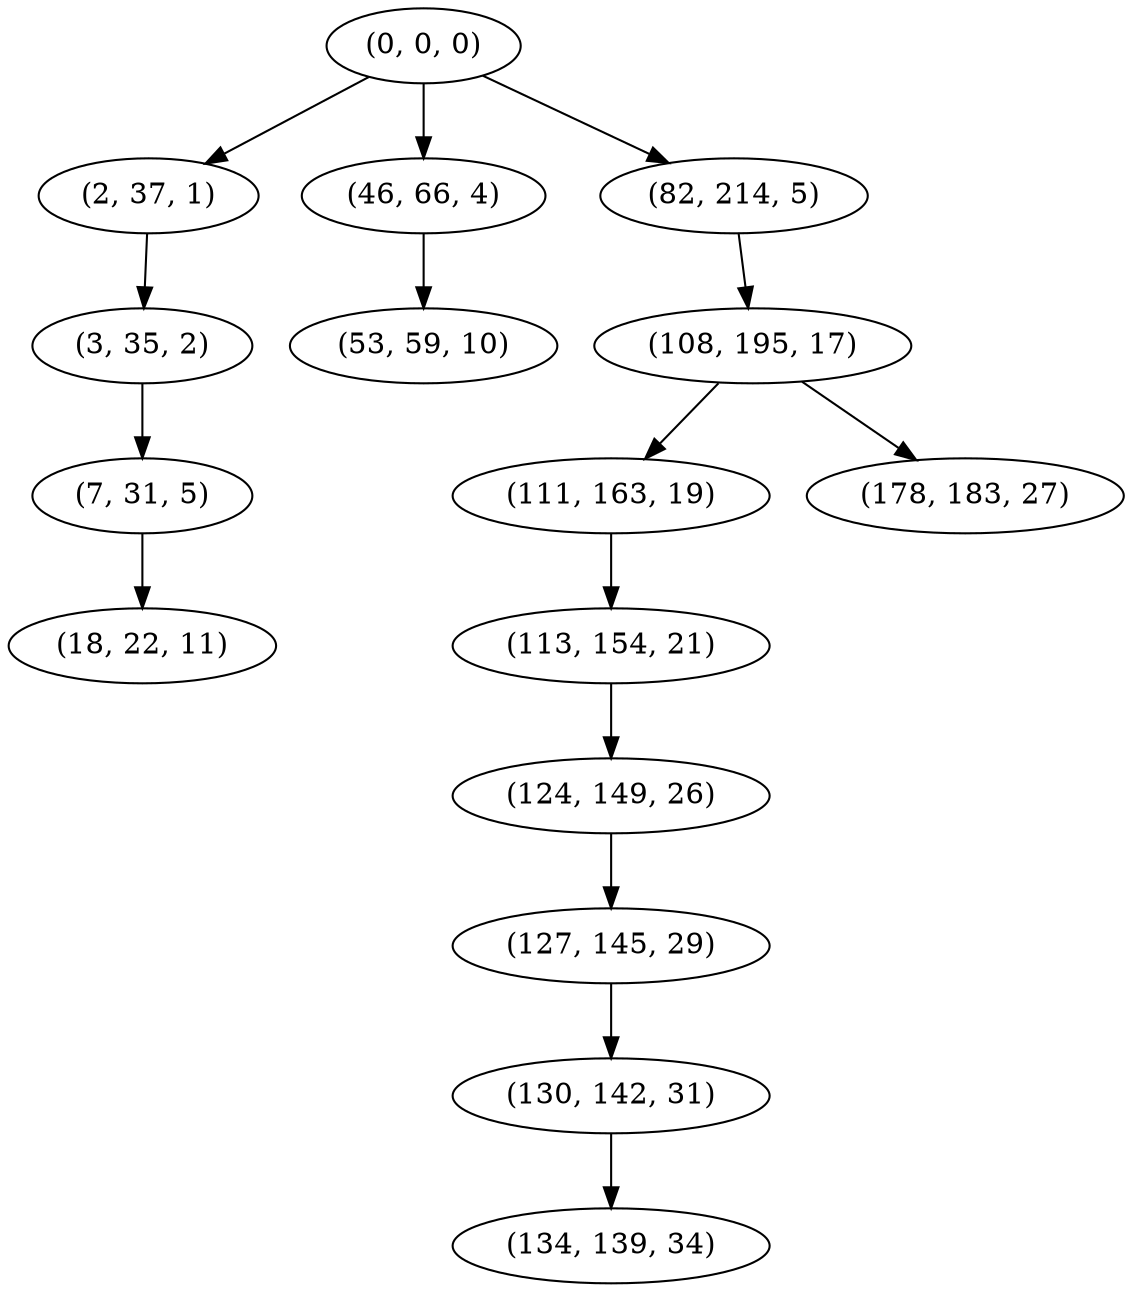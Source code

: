 digraph tree {
    "(0, 0, 0)";
    "(2, 37, 1)";
    "(3, 35, 2)";
    "(7, 31, 5)";
    "(18, 22, 11)";
    "(46, 66, 4)";
    "(53, 59, 10)";
    "(82, 214, 5)";
    "(108, 195, 17)";
    "(111, 163, 19)";
    "(113, 154, 21)";
    "(124, 149, 26)";
    "(127, 145, 29)";
    "(130, 142, 31)";
    "(134, 139, 34)";
    "(178, 183, 27)";
    "(0, 0, 0)" -> "(2, 37, 1)";
    "(0, 0, 0)" -> "(46, 66, 4)";
    "(0, 0, 0)" -> "(82, 214, 5)";
    "(2, 37, 1)" -> "(3, 35, 2)";
    "(3, 35, 2)" -> "(7, 31, 5)";
    "(7, 31, 5)" -> "(18, 22, 11)";
    "(46, 66, 4)" -> "(53, 59, 10)";
    "(82, 214, 5)" -> "(108, 195, 17)";
    "(108, 195, 17)" -> "(111, 163, 19)";
    "(108, 195, 17)" -> "(178, 183, 27)";
    "(111, 163, 19)" -> "(113, 154, 21)";
    "(113, 154, 21)" -> "(124, 149, 26)";
    "(124, 149, 26)" -> "(127, 145, 29)";
    "(127, 145, 29)" -> "(130, 142, 31)";
    "(130, 142, 31)" -> "(134, 139, 34)";
}
